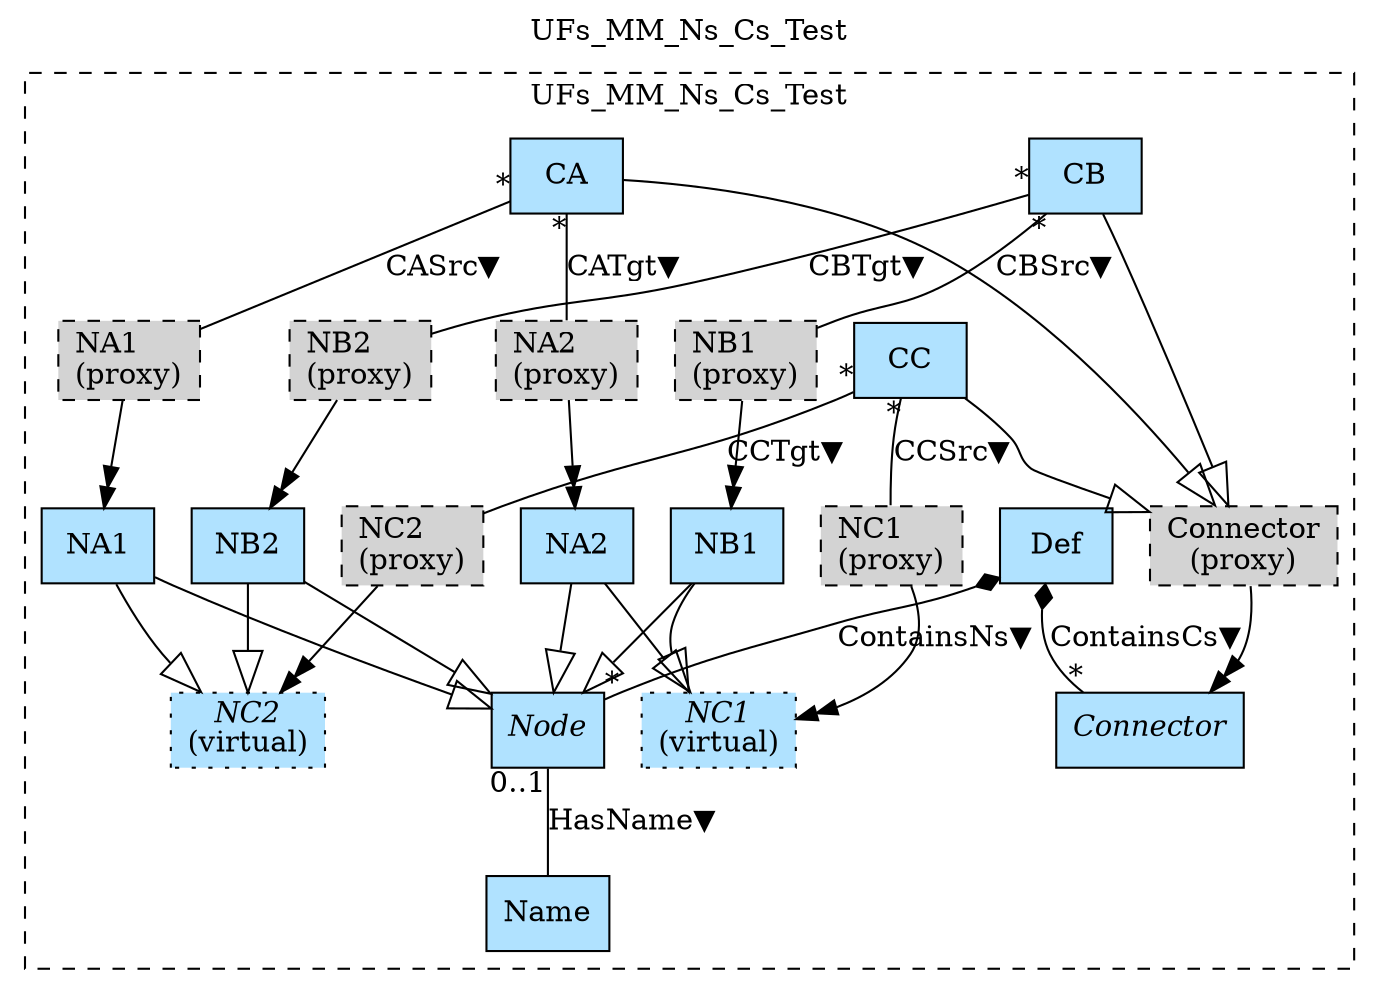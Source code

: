 digraph {graph[label=UFs_MM_Ns_Cs_Test,labelloc=tl,labelfontsize=12];
subgraph cluster_UFs_MM_Ns_Cs_Test{style=dashed;label=UFs_MM_Ns_Cs_Test;
"NC2"[shape=record,fillcolor=lightskyblue1,style ="filled,dotted",label=<{<I>NC2</I><br/>(virtual)}>];
"NC1"[shape=record,fillcolor=lightskyblue1,style ="filled,dotted",label=<{<I>NC1</I><br/>(virtual)}>];
"NB2"[shape=record,fillcolor=lightskyblue1,style = filled,label="NB2"];
"NB1"[shape=record,fillcolor=lightskyblue1,style = filled,label="NB1"];
"NA2"[shape=record,fillcolor=lightskyblue1,style = filled,label="NA2"];
"NA1"[shape=record,fillcolor=lightskyblue1,style = filled,label="NA1"];
"Node"[shape=record,fillcolor=lightskyblue1,style = filled,label=<{<I>Node</I>}>];
"Connector"[shape=record,fillcolor=lightskyblue1,style = filled,label=<{<I>Connector</I>}>];
"Name"[shape=record,fillcolor=lightskyblue1,style = filled,label="Name"];
"Def"[shape=record,fillcolor=lightskyblue1,style = filled,label="Def"];
"PNC2"[shape=box,fillcolor=lightgray,style = "filled,dashed",label="NC2\l(proxy)"];
"PNC1"[shape=box,fillcolor=lightgray,style = "filled,dashed",label="NC1\l(proxy)"];
"CC"[shape=record,fillcolor=lightskyblue1,style = filled,label="CC"];
"CB"[shape=record,fillcolor=lightskyblue1,style = filled,label="CB"];
"CA"[shape=record,fillcolor=lightskyblue1,style = filled,label="CA"];
"PNB2"[shape=box,fillcolor=lightgray,style = "filled,dashed",label="NB2\l(proxy)"];
"PNB1"[shape=box,fillcolor=lightgray,style = "filled,dashed",label="NB1\l(proxy)"];
"PNA2"[shape=box,fillcolor=lightgray,style = "filled,dashed",label="NA2\l(proxy)"];
"PNA1"[shape=box,fillcolor=lightgray,style = "filled,dashed",label="NA1\l(proxy)"];
"PConnector"[shape=box,fillcolor=lightgray,style = "filled,dashed",label="Connector\l(proxy)"];

"Node"->"Name"[label="HasName▼",dir=none,taillabel="0..1",headlabel=""];
"Def"->"Node"[label="ContainsNs▼",arrowtail=diamond,arrowhead=none,dir=both,taillabel="",headlabel="*"];
"Def"->"Connector"[label="ContainsCs▼",arrowtail=diamond,arrowhead=none,dir=both,taillabel="",headlabel="*"];
"NB2"->"NC2"[arrowhead=onormal,arrowsize=2.0];
"NB2"->"Node"[arrowhead=onormal,arrowsize=2.0];
"NB1"->"NC1"[arrowhead=onormal,arrowsize=2.0];
"NB1"->"Node"[arrowhead=onormal,arrowsize=2.0];
"NA2"->"NC1"[arrowhead=onormal,arrowsize=2.0];
"NA2"->"Node"[arrowhead=onormal,arrowsize=2.0];
"NA1"->"NC2"[arrowhead=onormal,arrowsize=2.0];
"NA1"->"Node"[arrowhead=onormal,arrowsize=2.0];
"CC"->"PNC2"[label="CCTgt▼",dir=none,taillabel="*",headlabel=""];
"CC"->"PNC1"[label="CCSrc▼",dir=none,taillabel="*",headlabel=""];
"CB"->"PNB2"[label="CBTgt▼",dir=none,taillabel="*",headlabel=""];
"CB"->"PNB1"[label="CBSrc▼",dir=none,taillabel="*",headlabel=""];
"CA"->"PNA2"[label="CATgt▼",dir=none,taillabel="*",headlabel=""];
"CA"->"PNA1"[label="CASrc▼",dir=none,taillabel="*",headlabel=""];
"CC"->"PConnector"[arrowhead=onormal,arrowsize=2.0];
"CB"->"PConnector"[arrowhead=onormal,arrowsize=2.0];
"CA"->"PConnector"[arrowhead=onormal,arrowsize=2.0];

}
"PNC2"->"NC2"[arrowhead=normalnormal];
"PNC1"->"NC1"[arrowhead=normalnormal];
"PNB2"->"NB2"[arrowhead=normalnormal];
"PNB1"->"NB1"[arrowhead=normalnormal];
"PNA2"->"NA2"[arrowhead=normalnormal];
"PNA1"->"NA1"[arrowhead=normalnormal];
"PConnector"->"Connector"[arrowhead=normalnormal];
}